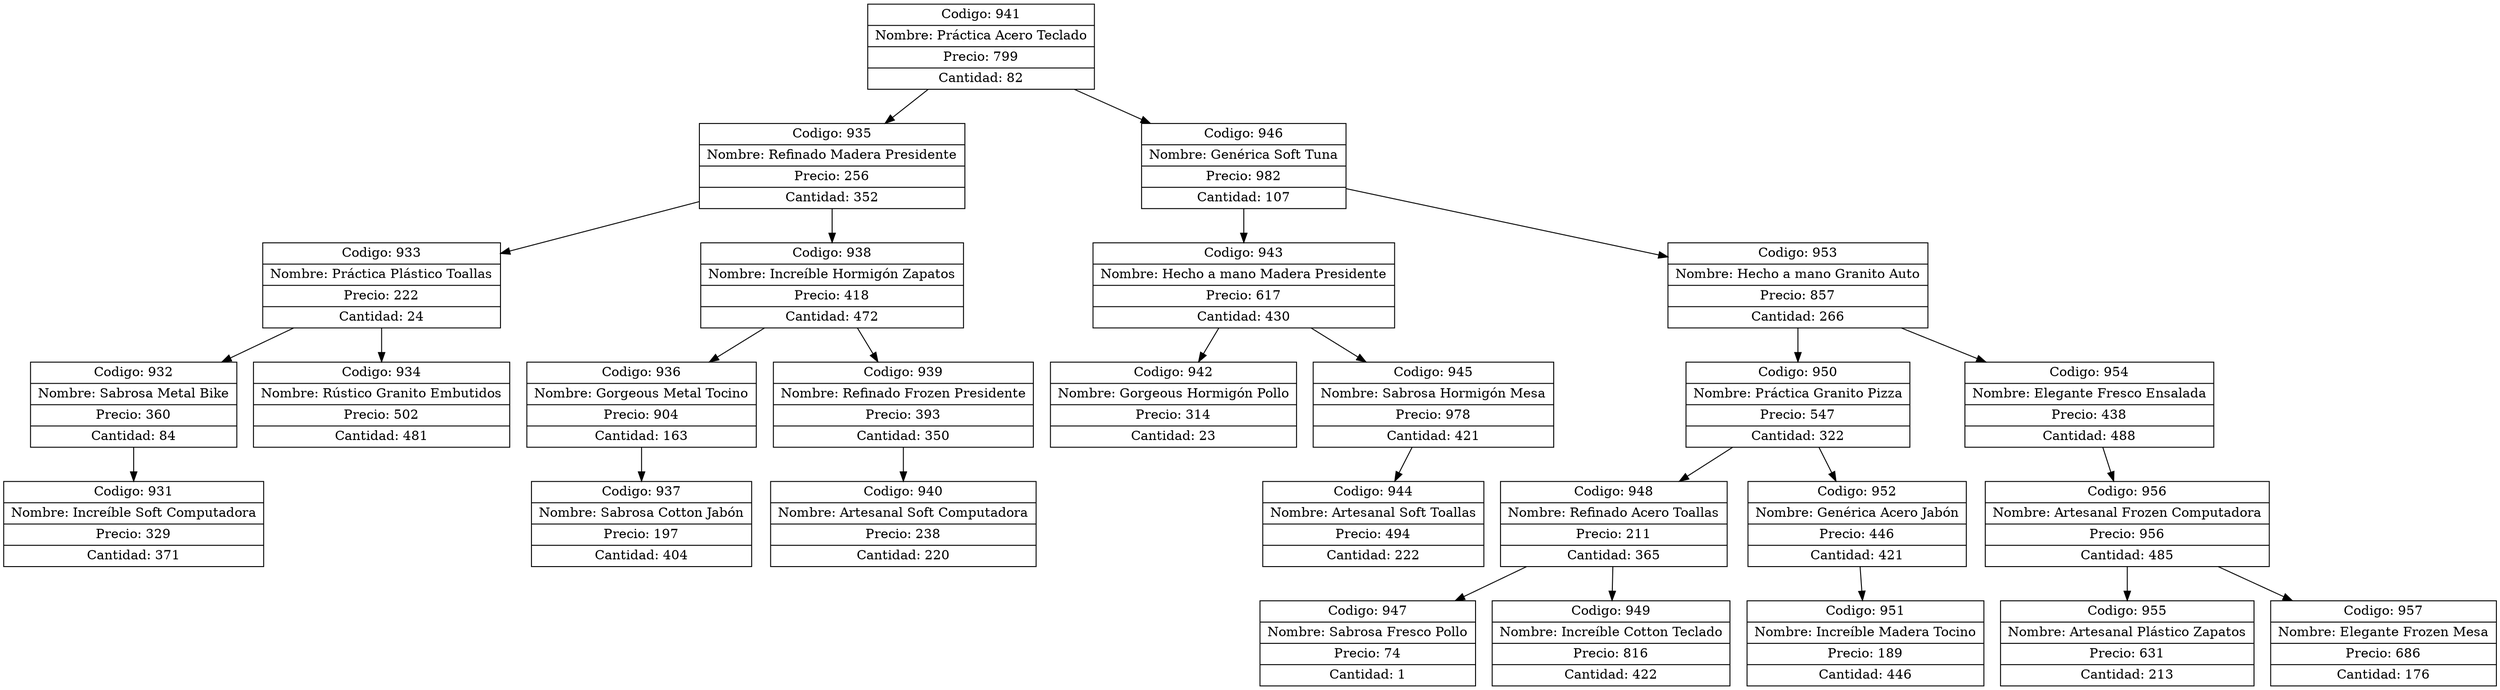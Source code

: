 digraph G{
node[shape="box" shape="record"]
nodo941[label="{ Codigo: 941 | Nombre: Práctica Acero Teclado | Precio: 799 | Cantidad: 82}"];
nodo935[label="{ Codigo: 935 | Nombre: Refinado Madera Presidente | Precio: 256 | Cantidad: 352}"];
nodo933[label="{ Codigo: 933 | Nombre: Práctica Plástico Toallas | Precio: 222 | Cantidad: 24}"];
nodo932[label="{ Codigo: 932 | Nombre: Sabrosa Metal Bike | Precio: 360 | Cantidad: 84}"];
nodo931[label="{ Codigo: 931 | Nombre: Increíble Soft Computadora | Precio: 329 | Cantidad: 371}"];
nodo932->nodo931;
nodo933->nodo932;
nodo934[label="{ Codigo: 934 | Nombre: Rústico Granito Embutidos | Precio: 502 | Cantidad: 481}"];
nodo933->nodo934;
nodo935->nodo933;
nodo938[label="{ Codigo: 938 | Nombre: Increíble Hormigón Zapatos | Precio: 418 | Cantidad: 472}"];
nodo936[label="{ Codigo: 936 | Nombre: Gorgeous Metal Tocino | Precio: 904 | Cantidad: 163}"];
nodo937[label="{ Codigo: 937 | Nombre: Sabrosa Cotton Jabón | Precio: 197 | Cantidad: 404}"];
nodo936->nodo937;
nodo938->nodo936;
nodo939[label="{ Codigo: 939 | Nombre: Refinado Frozen Presidente | Precio: 393 | Cantidad: 350}"];
nodo940[label="{ Codigo: 940 | Nombre: Artesanal Soft Computadora | Precio: 238 | Cantidad: 220}"];
nodo939->nodo940;
nodo938->nodo939;
nodo935->nodo938;
nodo941->nodo935;
nodo946[label="{ Codigo: 946 | Nombre: Genérica Soft Tuna | Precio: 982 | Cantidad: 107}"];
nodo943[label="{ Codigo: 943 | Nombre: Hecho a mano Madera Presidente | Precio: 617 | Cantidad: 430}"];
nodo942[label="{ Codigo: 942 | Nombre: Gorgeous Hormigón Pollo | Precio: 314 | Cantidad: 23}"];
nodo943->nodo942;
nodo945[label="{ Codigo: 945 | Nombre: Sabrosa Hormigón Mesa | Precio: 978 | Cantidad: 421}"];
nodo944[label="{ Codigo: 944 | Nombre: Artesanal Soft Toallas | Precio: 494 | Cantidad: 222}"];
nodo945->nodo944;
nodo943->nodo945;
nodo946->nodo943;
nodo953[label="{ Codigo: 953 | Nombre: Hecho a mano Granito Auto | Precio: 857 | Cantidad: 266}"];
nodo950[label="{ Codigo: 950 | Nombre: Práctica Granito Pizza | Precio: 547 | Cantidad: 322}"];
nodo948[label="{ Codigo: 948 | Nombre: Refinado Acero Toallas | Precio: 211 | Cantidad: 365}"];
nodo947[label="{ Codigo: 947 | Nombre: Sabrosa Fresco Pollo | Precio: 74 | Cantidad: 1}"];
nodo948->nodo947;
nodo949[label="{ Codigo: 949 | Nombre: Increíble Cotton Teclado | Precio: 816 | Cantidad: 422}"];
nodo948->nodo949;
nodo950->nodo948;
nodo952[label="{ Codigo: 952 | Nombre: Genérica Acero Jabón | Precio: 446 | Cantidad: 421}"];
nodo951[label="{ Codigo: 951 | Nombre: Increíble Madera Tocino | Precio: 189 | Cantidad: 446}"];
nodo952->nodo951;
nodo950->nodo952;
nodo953->nodo950;
nodo954[label="{ Codigo: 954 | Nombre: Elegante Fresco Ensalada | Precio: 438 | Cantidad: 488}"];
nodo956[label="{ Codigo: 956 | Nombre: Artesanal Frozen Computadora | Precio: 956 | Cantidad: 485}"];
nodo955[label="{ Codigo: 955 | Nombre: Artesanal Plástico Zapatos | Precio: 631 | Cantidad: 213}"];
nodo956->nodo955;
nodo957[label="{ Codigo: 957 | Nombre: Elegante Frozen Mesa | Precio: 686 | Cantidad: 176}"];
nodo956->nodo957;
nodo954->nodo956;
nodo953->nodo954;
nodo946->nodo953;
nodo941->nodo946;
}
